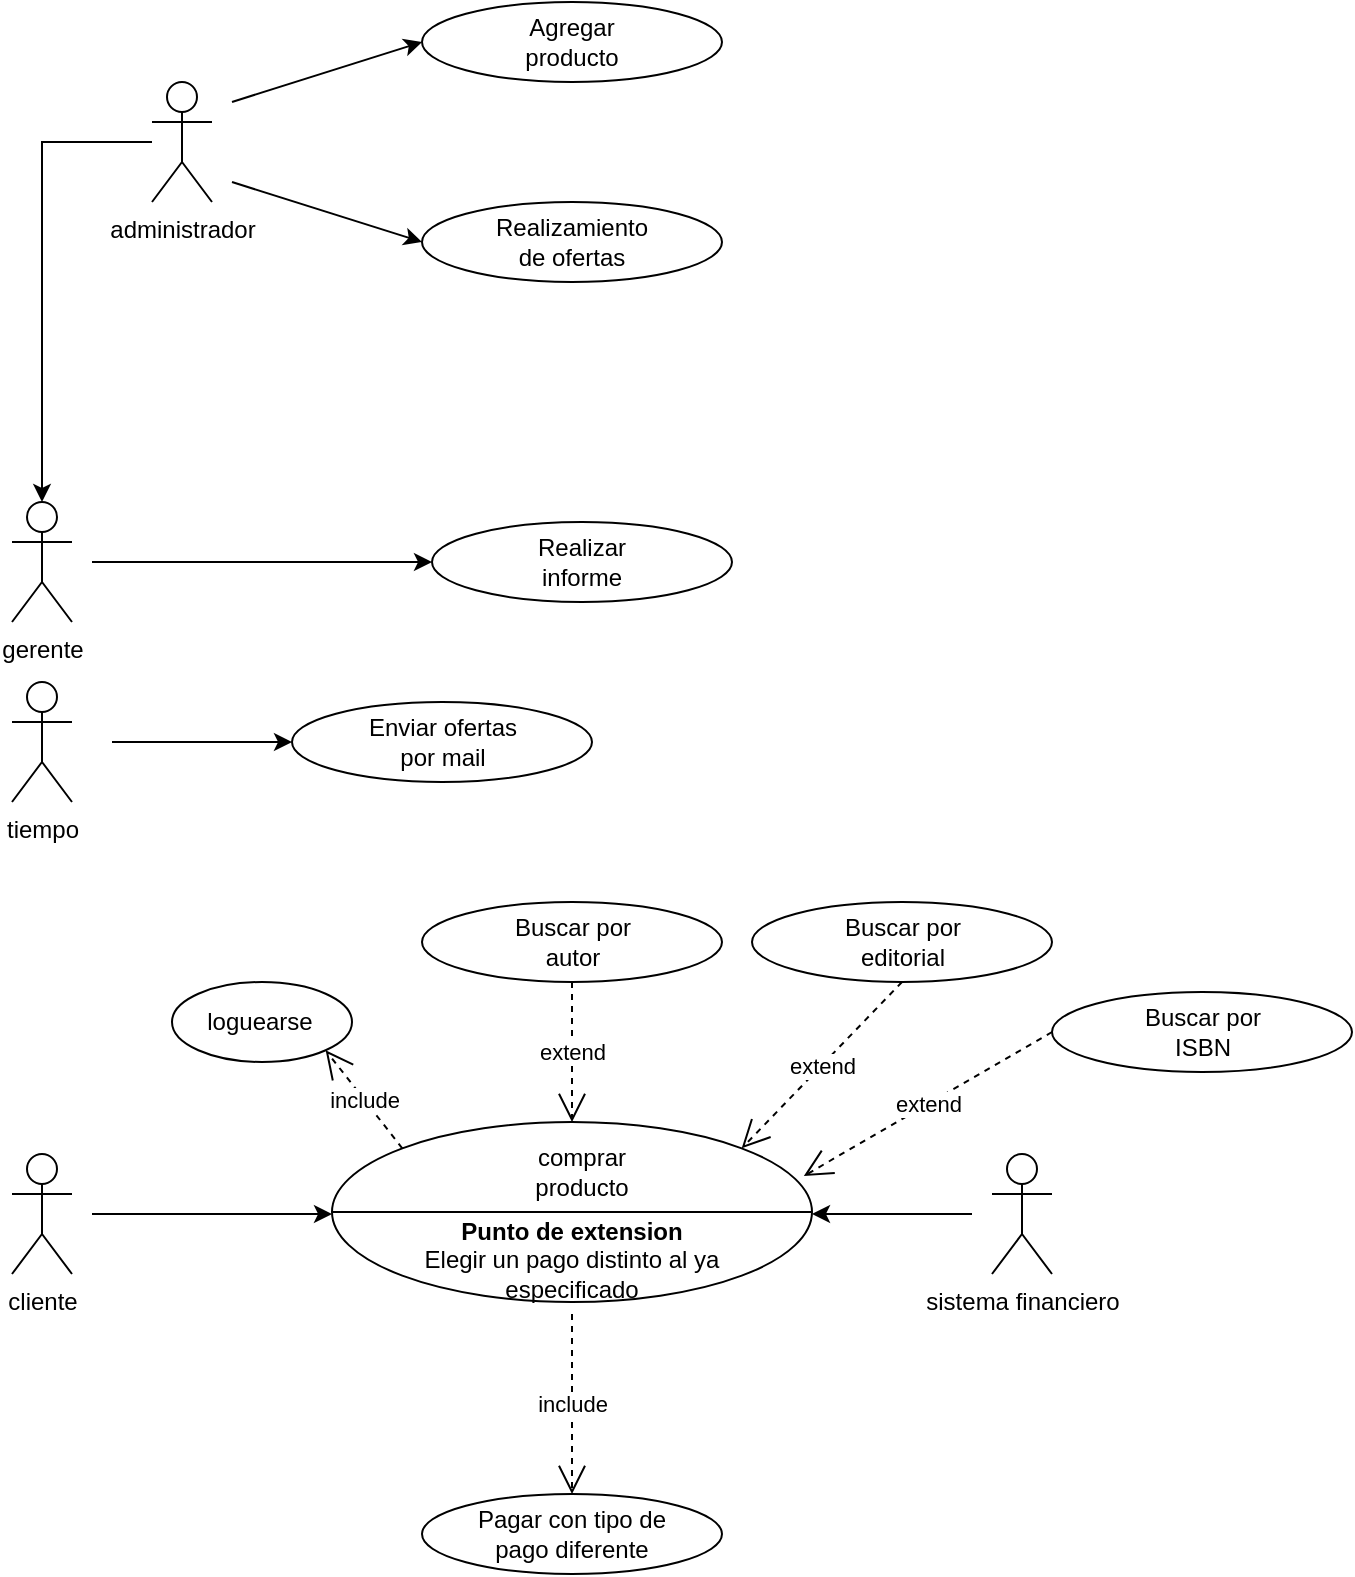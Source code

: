 <mxfile version="17.4.2" type="device"><diagram id="dyCYrICupw-kgbkAUP-0" name="Page-1"><mxGraphModel dx="868" dy="553" grid="1" gridSize="10" guides="1" tooltips="1" connect="1" arrows="1" fold="1" page="1" pageScale="1" pageWidth="850" pageHeight="1100" math="0" shadow="0"><root><mxCell id="0"/><mxCell id="1" parent="0"/><mxCell id="My096bkyBKwRKkbBnWot-4" value="" style="edgeStyle=orthogonalEdgeStyle;rounded=0;orthogonalLoop=1;jettySize=auto;html=1;" edge="1" parent="1" source="My096bkyBKwRKkbBnWot-1" target="My096bkyBKwRKkbBnWot-3"><mxGeometry relative="1" as="geometry"/></mxCell><mxCell id="My096bkyBKwRKkbBnWot-1" value="administrador&lt;br&gt;" style="shape=umlActor;verticalLabelPosition=bottom;verticalAlign=top;html=1;" vertex="1" parent="1"><mxGeometry x="140" y="110" width="30" height="60" as="geometry"/></mxCell><mxCell id="My096bkyBKwRKkbBnWot-3" value="gerente&lt;br&gt;" style="shape=umlActor;verticalLabelPosition=bottom;verticalAlign=top;html=1;" vertex="1" parent="1"><mxGeometry x="70" y="320" width="30" height="60" as="geometry"/></mxCell><mxCell id="My096bkyBKwRKkbBnWot-5" value="" style="ellipse;whiteSpace=wrap;html=1;" vertex="1" parent="1"><mxGeometry x="275" y="70" width="150" height="40" as="geometry"/></mxCell><mxCell id="My096bkyBKwRKkbBnWot-6" value="Agregar producto" style="text;html=1;strokeColor=none;fillColor=none;align=center;verticalAlign=middle;whiteSpace=wrap;rounded=0;" vertex="1" parent="1"><mxGeometry x="320" y="75" width="60" height="30" as="geometry"/></mxCell><mxCell id="My096bkyBKwRKkbBnWot-7" value="" style="ellipse;whiteSpace=wrap;html=1;" vertex="1" parent="1"><mxGeometry x="275" y="170" width="150" height="40" as="geometry"/></mxCell><mxCell id="My096bkyBKwRKkbBnWot-8" value="Realizamiento de ofertas" style="text;html=1;strokeColor=none;fillColor=none;align=center;verticalAlign=middle;whiteSpace=wrap;rounded=0;" vertex="1" parent="1"><mxGeometry x="320" y="175" width="60" height="30" as="geometry"/></mxCell><mxCell id="My096bkyBKwRKkbBnWot-9" value="" style="endArrow=classic;html=1;rounded=0;entryX=0;entryY=0.5;entryDx=0;entryDy=0;" edge="1" parent="1" target="My096bkyBKwRKkbBnWot-7"><mxGeometry width="50" height="50" relative="1" as="geometry"><mxPoint x="180" y="160" as="sourcePoint"/><mxPoint x="290" y="230" as="targetPoint"/></mxGeometry></mxCell><mxCell id="My096bkyBKwRKkbBnWot-10" value="" style="endArrow=classic;html=1;rounded=0;entryX=0;entryY=0.5;entryDx=0;entryDy=0;" edge="1" parent="1" target="My096bkyBKwRKkbBnWot-5"><mxGeometry width="50" height="50" relative="1" as="geometry"><mxPoint x="180" y="120" as="sourcePoint"/><mxPoint x="285" y="200" as="targetPoint"/></mxGeometry></mxCell><mxCell id="My096bkyBKwRKkbBnWot-11" value="" style="ellipse;whiteSpace=wrap;html=1;" vertex="1" parent="1"><mxGeometry x="280" y="330" width="150" height="40" as="geometry"/></mxCell><mxCell id="My096bkyBKwRKkbBnWot-12" value="Realizar&lt;br&gt;informe" style="text;html=1;strokeColor=none;fillColor=none;align=center;verticalAlign=middle;whiteSpace=wrap;rounded=0;" vertex="1" parent="1"><mxGeometry x="325" y="335" width="60" height="30" as="geometry"/></mxCell><mxCell id="My096bkyBKwRKkbBnWot-13" value="" style="endArrow=classic;html=1;rounded=0;entryX=0;entryY=0.5;entryDx=0;entryDy=0;" edge="1" parent="1" target="My096bkyBKwRKkbBnWot-11"><mxGeometry width="50" height="50" relative="1" as="geometry"><mxPoint x="110" y="350" as="sourcePoint"/><mxPoint x="285" y="200" as="targetPoint"/></mxGeometry></mxCell><mxCell id="My096bkyBKwRKkbBnWot-14" value="sistema financiero&lt;br&gt;" style="shape=umlActor;verticalLabelPosition=bottom;verticalAlign=top;html=1;outlineConnect=0;" vertex="1" parent="1"><mxGeometry x="560" y="646" width="30" height="60" as="geometry"/></mxCell><mxCell id="My096bkyBKwRKkbBnWot-17" value="tiempo" style="shape=umlActor;verticalLabelPosition=bottom;verticalAlign=top;html=1;outlineConnect=0;" vertex="1" parent="1"><mxGeometry x="70" y="410" width="30" height="60" as="geometry"/></mxCell><mxCell id="My096bkyBKwRKkbBnWot-19" value="" style="ellipse;whiteSpace=wrap;html=1;" vertex="1" parent="1"><mxGeometry x="210" y="420" width="150" height="40" as="geometry"/></mxCell><mxCell id="My096bkyBKwRKkbBnWot-20" value="Enviar ofertas&lt;br&gt;por mail" style="text;html=1;strokeColor=none;fillColor=none;align=center;verticalAlign=middle;whiteSpace=wrap;rounded=0;" vertex="1" parent="1"><mxGeometry x="242.5" y="425" width="85" height="30" as="geometry"/></mxCell><mxCell id="My096bkyBKwRKkbBnWot-21" value="" style="endArrow=classic;html=1;rounded=0;" edge="1" parent="1"><mxGeometry width="50" height="50" relative="1" as="geometry"><mxPoint x="120" y="440" as="sourcePoint"/><mxPoint x="210" y="440" as="targetPoint"/></mxGeometry></mxCell><mxCell id="My096bkyBKwRKkbBnWot-22" value="cliente" style="shape=umlActor;verticalLabelPosition=bottom;verticalAlign=top;html=1;outlineConnect=0;" vertex="1" parent="1"><mxGeometry x="70" y="646" width="30" height="60" as="geometry"/></mxCell><mxCell id="My096bkyBKwRKkbBnWot-23" value="" style="ellipse;whiteSpace=wrap;html=1;" vertex="1" parent="1"><mxGeometry x="230" y="630" width="240" height="90" as="geometry"/></mxCell><mxCell id="My096bkyBKwRKkbBnWot-24" value="comprar producto" style="text;html=1;strokeColor=none;fillColor=none;align=center;verticalAlign=middle;whiteSpace=wrap;rounded=0;" vertex="1" parent="1"><mxGeometry x="325" y="640" width="60" height="30" as="geometry"/></mxCell><mxCell id="My096bkyBKwRKkbBnWot-25" value="" style="endArrow=classic;html=1;rounded=0;" edge="1" parent="1"><mxGeometry width="50" height="50" relative="1" as="geometry"><mxPoint x="110" y="676" as="sourcePoint"/><mxPoint x="230" y="676" as="targetPoint"/></mxGeometry></mxCell><mxCell id="My096bkyBKwRKkbBnWot-26" value="" style="endArrow=classic;html=1;rounded=0;" edge="1" parent="1"><mxGeometry width="50" height="50" relative="1" as="geometry"><mxPoint x="550" y="676" as="sourcePoint"/><mxPoint x="470" y="676" as="targetPoint"/></mxGeometry></mxCell><mxCell id="My096bkyBKwRKkbBnWot-27" value="" style="endArrow=none;html=1;rounded=0;exitX=0;exitY=0.5;exitDx=0;exitDy=0;entryX=1;entryY=0.5;entryDx=0;entryDy=0;" edge="1" parent="1" source="My096bkyBKwRKkbBnWot-23" target="My096bkyBKwRKkbBnWot-23"><mxGeometry width="50" height="50" relative="1" as="geometry"><mxPoint x="330" y="710" as="sourcePoint"/><mxPoint x="380" y="660" as="targetPoint"/></mxGeometry></mxCell><mxCell id="My096bkyBKwRKkbBnWot-28" value="&lt;b&gt;Punto de extension&lt;/b&gt;&lt;br&gt;Elegir un pago distinto al ya especificado" style="text;html=1;strokeColor=none;fillColor=none;align=center;verticalAlign=middle;whiteSpace=wrap;rounded=0;" vertex="1" parent="1"><mxGeometry x="270" y="684" width="160" height="30" as="geometry"/></mxCell><mxCell id="My096bkyBKwRKkbBnWot-29" value="include" style="endArrow=open;endSize=12;dashed=1;html=1;rounded=0;" edge="1" parent="1"><mxGeometry width="160" relative="1" as="geometry"><mxPoint x="350" y="726" as="sourcePoint"/><mxPoint x="350" y="816" as="targetPoint"/></mxGeometry></mxCell><mxCell id="My096bkyBKwRKkbBnWot-30" value="" style="ellipse;whiteSpace=wrap;html=1;" vertex="1" parent="1"><mxGeometry x="275" y="816" width="150" height="40" as="geometry"/></mxCell><mxCell id="My096bkyBKwRKkbBnWot-31" value="Pagar con tipo de pago diferente" style="text;html=1;strokeColor=none;fillColor=none;align=center;verticalAlign=middle;whiteSpace=wrap;rounded=0;" vertex="1" parent="1"><mxGeometry x="296.25" y="821" width="107.5" height="30" as="geometry"/></mxCell><mxCell id="My096bkyBKwRKkbBnWot-32" value="include" style="endArrow=open;endSize=12;dashed=1;html=1;rounded=0;exitX=0;exitY=0;exitDx=0;exitDy=0;entryX=1;entryY=1;entryDx=0;entryDy=0;" edge="1" parent="1" source="My096bkyBKwRKkbBnWot-23" target="My096bkyBKwRKkbBnWot-33"><mxGeometry width="160" relative="1" as="geometry"><mxPoint x="230" y="580" as="sourcePoint"/><mxPoint x="320" y="600" as="targetPoint"/></mxGeometry></mxCell><mxCell id="My096bkyBKwRKkbBnWot-33" value="" style="ellipse;whiteSpace=wrap;html=1;" vertex="1" parent="1"><mxGeometry x="150" y="560" width="90" height="40" as="geometry"/></mxCell><mxCell id="My096bkyBKwRKkbBnWot-34" value="loguearse" style="text;html=1;strokeColor=none;fillColor=none;align=center;verticalAlign=middle;whiteSpace=wrap;rounded=0;" vertex="1" parent="1"><mxGeometry x="140" y="565" width="107.5" height="30" as="geometry"/></mxCell><mxCell id="My096bkyBKwRKkbBnWot-36" value="" style="ellipse;whiteSpace=wrap;html=1;" vertex="1" parent="1"><mxGeometry x="275" y="520" width="150" height="40" as="geometry"/></mxCell><mxCell id="My096bkyBKwRKkbBnWot-37" value="Buscar por autor" style="text;html=1;strokeColor=none;fillColor=none;align=center;verticalAlign=middle;whiteSpace=wrap;rounded=0;" vertex="1" parent="1"><mxGeometry x="307.5" y="525" width="85" height="30" as="geometry"/></mxCell><mxCell id="My096bkyBKwRKkbBnWot-38" value="" style="ellipse;whiteSpace=wrap;html=1;" vertex="1" parent="1"><mxGeometry x="440" y="520" width="150" height="40" as="geometry"/></mxCell><mxCell id="My096bkyBKwRKkbBnWot-39" value="Buscar por editorial" style="text;html=1;strokeColor=none;fillColor=none;align=center;verticalAlign=middle;whiteSpace=wrap;rounded=0;" vertex="1" parent="1"><mxGeometry x="472.5" y="525" width="85" height="30" as="geometry"/></mxCell><mxCell id="My096bkyBKwRKkbBnWot-40" value="" style="ellipse;whiteSpace=wrap;html=1;" vertex="1" parent="1"><mxGeometry x="590" y="565" width="150" height="40" as="geometry"/></mxCell><mxCell id="My096bkyBKwRKkbBnWot-41" value="Buscar por ISBN" style="text;html=1;strokeColor=none;fillColor=none;align=center;verticalAlign=middle;whiteSpace=wrap;rounded=0;" vertex="1" parent="1"><mxGeometry x="622.5" y="570" width="85" height="30" as="geometry"/></mxCell><mxCell id="My096bkyBKwRKkbBnWot-42" value="extend" style="endArrow=open;endSize=12;dashed=1;html=1;rounded=0;exitX=0.5;exitY=1;exitDx=0;exitDy=0;entryX=0.5;entryY=0;entryDx=0;entryDy=0;" edge="1" parent="1" source="My096bkyBKwRKkbBnWot-36" target="My096bkyBKwRKkbBnWot-23"><mxGeometry width="160" relative="1" as="geometry"><mxPoint x="345.827" y="619.04" as="sourcePoint"/><mxPoint x="307.5" y="570.002" as="targetPoint"/></mxGeometry></mxCell><mxCell id="My096bkyBKwRKkbBnWot-43" value="extend" style="endArrow=open;endSize=12;dashed=1;html=1;rounded=0;exitX=0.5;exitY=1;exitDx=0;exitDy=0;entryX=1;entryY=0;entryDx=0;entryDy=0;" edge="1" parent="1" source="My096bkyBKwRKkbBnWot-38" target="My096bkyBKwRKkbBnWot-23"><mxGeometry width="160" relative="1" as="geometry"><mxPoint x="450" y="560" as="sourcePoint"/><mxPoint x="450" y="630" as="targetPoint"/></mxGeometry></mxCell><mxCell id="My096bkyBKwRKkbBnWot-44" value="extend" style="endArrow=open;endSize=12;dashed=1;html=1;rounded=0;exitX=0;exitY=0.5;exitDx=0;exitDy=0;entryX=0.983;entryY=0.3;entryDx=0;entryDy=0;entryPerimeter=0;" edge="1" parent="1" source="My096bkyBKwRKkbBnWot-40" target="My096bkyBKwRKkbBnWot-23"><mxGeometry width="160" relative="1" as="geometry"><mxPoint x="552.65" y="580" as="sourcePoint"/><mxPoint x="472.503" y="663.18" as="targetPoint"/></mxGeometry></mxCell></root></mxGraphModel></diagram></mxfile>